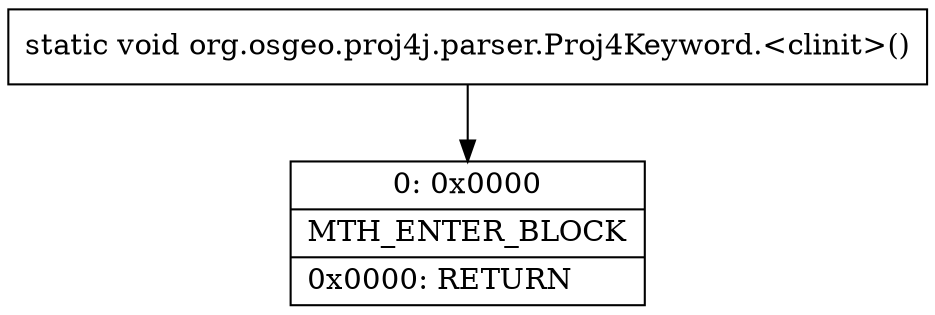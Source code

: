 digraph "CFG fororg.osgeo.proj4j.parser.Proj4Keyword.\<clinit\>()V" {
Node_0 [shape=record,label="{0\:\ 0x0000|MTH_ENTER_BLOCK\l|0x0000: RETURN   \l}"];
MethodNode[shape=record,label="{static void org.osgeo.proj4j.parser.Proj4Keyword.\<clinit\>() }"];
MethodNode -> Node_0;
}

